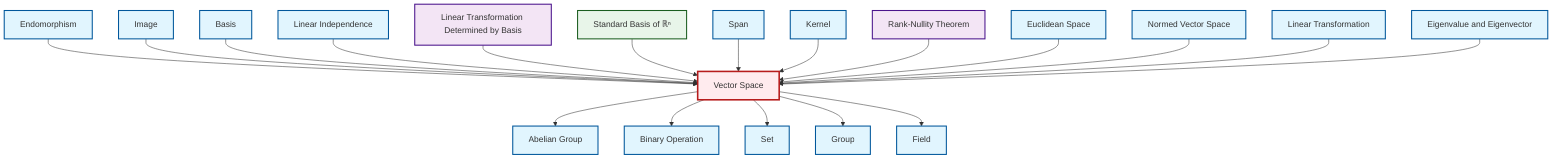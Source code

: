 graph TD
    classDef definition fill:#e1f5fe,stroke:#01579b,stroke-width:2px
    classDef theorem fill:#f3e5f5,stroke:#4a148c,stroke-width:2px
    classDef axiom fill:#fff3e0,stroke:#e65100,stroke-width:2px
    classDef example fill:#e8f5e9,stroke:#1b5e20,stroke-width:2px
    classDef current fill:#ffebee,stroke:#b71c1c,stroke-width:3px
    def-eigenvalue-eigenvector["Eigenvalue and Eigenvector"]:::definition
    thm-rank-nullity["Rank-Nullity Theorem"]:::theorem
    def-euclidean-space["Euclidean Space"]:::definition
    def-binary-operation["Binary Operation"]:::definition
    thm-linear-transformation-basis["Linear Transformation Determined by Basis"]:::theorem
    def-kernel["Kernel"]:::definition
    ex-standard-basis-rn["Standard Basis of ℝⁿ"]:::example
    def-endomorphism["Endomorphism"]:::definition
    def-linear-transformation["Linear Transformation"]:::definition
    def-set["Set"]:::definition
    def-group["Group"]:::definition
    def-basis["Basis"]:::definition
    def-normed-vector-space["Normed Vector Space"]:::definition
    def-image["Image"]:::definition
    def-span["Span"]:::definition
    def-field["Field"]:::definition
    def-abelian-group["Abelian Group"]:::definition
    def-linear-independence["Linear Independence"]:::definition
    def-vector-space["Vector Space"]:::definition
    def-vector-space --> def-abelian-group
    def-endomorphism --> def-vector-space
    def-image --> def-vector-space
    def-vector-space --> def-binary-operation
    def-basis --> def-vector-space
    def-vector-space --> def-set
    def-linear-independence --> def-vector-space
    thm-linear-transformation-basis --> def-vector-space
    ex-standard-basis-rn --> def-vector-space
    def-span --> def-vector-space
    def-kernel --> def-vector-space
    def-vector-space --> def-group
    thm-rank-nullity --> def-vector-space
    def-euclidean-space --> def-vector-space
    def-normed-vector-space --> def-vector-space
    def-vector-space --> def-field
    def-linear-transformation --> def-vector-space
    def-eigenvalue-eigenvector --> def-vector-space
    class def-vector-space current
